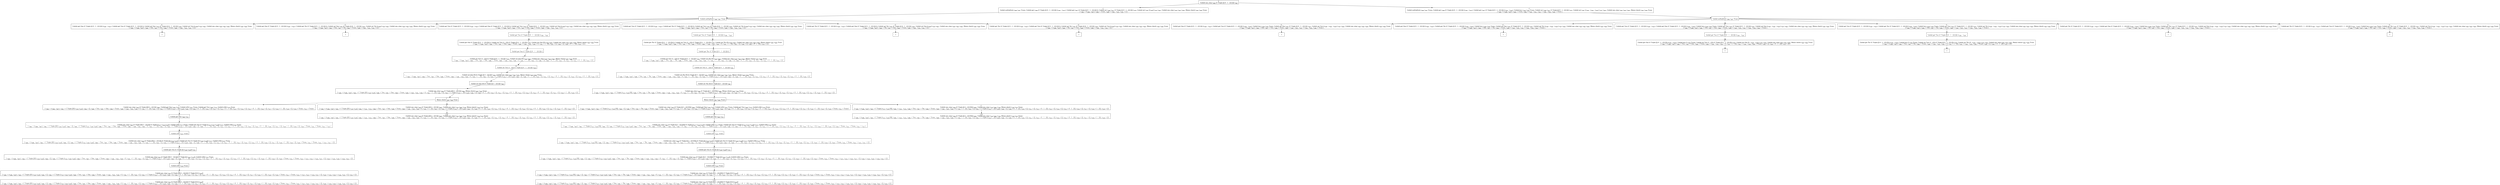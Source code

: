 digraph {
    graph [rankdir=TB
          ,bgcolor=transparent];
    node [shape=box
         ,fillcolor=white
         ,style=filled];
    0 [label=<O <BR/> Unfold one_step v<SUB>460</SUB> (C Triple [[] 0 : 1 : [2] []]) v<SUB>462</SUB>>];
    1 [label=<C <BR/> Unfold notEqStick v<SUB>496</SUB> v<SUB>497</SUB> Trueo, Unfold get v<SUB>496</SUB> (C Triple [[] 0 : 1 : [2] []]) (v<SUB>500</SUB> : v<SUB>501</SUB>), Unfold get v<SUB>497</SUB> (C Triple [[] 0 : 1 : [2] []]) [], Unfold set v<SUB>496</SUB> v<SUB>501</SUB> (C Triple [[] 0 : 1 : [2] []]) v<SUB>503</SUB>, Unfold set v<SUB>497</SUB> [v<SUB>500</SUB>] v<SUB>503</SUB> v<SUB>462</SUB>, Unfold one_step v<SUB>493</SUB> v<SUB>462</SUB> v<SUB>495</SUB>, Memo check v<SUB>495</SUB> v<SUB>494</SUB> Trueo <BR/>  [ v<SUB>460</SUB> &rarr; (v<SUB>496</SUB>, v<SUB>497</SUB>), v<SUB>498</SUB> &rarr; Trueo, v<SUB>499</SUB> &rarr; v<SUB>500</SUB> : v<SUB>501</SUB>, v<SUB>502</SUB> &rarr; [] ] >];
    2 [label=<C <BR/> Unfold notEqStick v<SUB>496</SUB> v<SUB>497</SUB> Trueo, Unfold get v<SUB>496</SUB> (C Triple [[] 0 : 1 : [2] []]) (v<SUB>500</SUB> : v<SUB>501</SUB>), Unfold get v<SUB>497</SUB> (C Triple [[] 0 : 1 : [2] []]) (v<SUB>504</SUB> : v<SUB>505</SUB>), Unfold less v<SUB>500</SUB> v<SUB>504</SUB> Trueo, Unfold set v<SUB>496</SUB> v<SUB>501</SUB> (C Triple [[] 0 : 1 : [2] []]) v<SUB>507</SUB>, Unfold set v<SUB>497</SUB> (v<SUB>500</SUB> : v<SUB>504</SUB> : v<SUB>505</SUB>) v<SUB>507</SUB> v<SUB>462</SUB>, Unfold one_step v<SUB>493</SUB> v<SUB>462</SUB> v<SUB>495</SUB>, Memo check v<SUB>495</SUB> v<SUB>494</SUB> Trueo <BR/>  [ v<SUB>460</SUB> &rarr; (v<SUB>496</SUB>, v<SUB>497</SUB>), v<SUB>498</SUB> &rarr; Trueo, v<SUB>499</SUB> &rarr; v<SUB>500</SUB> : v<SUB>501</SUB>, v<SUB>502</SUB> &rarr; v<SUB>504</SUB> : v<SUB>505</SUB>, v<SUB>506</SUB> &rarr; Trueo ] >];
    3 [label=<O <BR/> Unfold notEqStick v<SUB>496</SUB> v<SUB>497</SUB> Trueo>];
    4 [label=<C <BR/> Unfold get One (C Triple [[] 0 : 1 : [2] []]) (v<SUB>500</SUB> : v<SUB>501</SUB>), Unfold get Two (C Triple [[] 0 : 1 : [2] []]) [], Unfold set One v<SUB>501</SUB> (C Triple [[] 0 : 1 : [2] []]) v<SUB>503</SUB>, Unfold set Two [v<SUB>500</SUB>] v<SUB>503</SUB> v<SUB>462</SUB>, Unfold one_step v<SUB>493</SUB> v<SUB>462</SUB> v<SUB>495</SUB>, Memo check v<SUB>495</SUB> v<SUB>494</SUB> Trueo <BR/>  [ v<SUB>460</SUB> &rarr; (v<SUB>496</SUB>, v<SUB>497</SUB>), v<SUB>496</SUB> &rarr; One, v<SUB>497</SUB> &rarr; Two, v<SUB>498</SUB> &rarr; Trueo, v<SUB>499</SUB> &rarr; v<SUB>500</SUB> : v<SUB>501</SUB>, v<SUB>502</SUB> &rarr; [] ] >];
    5 [label=<C <BR/> Unfold get One (C Triple [[] 0 : 1 : [2] []]) (v<SUB>500</SUB> : v<SUB>501</SUB>), Unfold get Thr (C Triple [[] 0 : 1 : [2] []]) [], Unfold set One v<SUB>501</SUB> (C Triple [[] 0 : 1 : [2] []]) v<SUB>503</SUB>, Unfold set Thr [v<SUB>500</SUB>] v<SUB>503</SUB> v<SUB>462</SUB>, Unfold one_step v<SUB>493</SUB> v<SUB>462</SUB> v<SUB>495</SUB>, Memo check v<SUB>495</SUB> v<SUB>494</SUB> Trueo <BR/>  [ v<SUB>460</SUB> &rarr; (v<SUB>496</SUB>, v<SUB>497</SUB>), v<SUB>496</SUB> &rarr; One, v<SUB>497</SUB> &rarr; Thr, v<SUB>498</SUB> &rarr; Trueo, v<SUB>499</SUB> &rarr; v<SUB>500</SUB> : v<SUB>501</SUB>, v<SUB>502</SUB> &rarr; [] ] >];
    6 [label=<C <BR/> Unfold get Two (C Triple [[] 0 : 1 : [2] []]) (v<SUB>500</SUB> : v<SUB>501</SUB>), Unfold get One (C Triple [[] 0 : 1 : [2] []]) [], Unfold set Two v<SUB>501</SUB> (C Triple [[] 0 : 1 : [2] []]) v<SUB>503</SUB>, Unfold set One [v<SUB>500</SUB>] v<SUB>503</SUB> v<SUB>462</SUB>, Unfold one_step v<SUB>493</SUB> v<SUB>462</SUB> v<SUB>495</SUB>, Memo check v<SUB>495</SUB> v<SUB>494</SUB> Trueo <BR/>  [ v<SUB>460</SUB> &rarr; (v<SUB>496</SUB>, v<SUB>497</SUB>), v<SUB>496</SUB> &rarr; Two, v<SUB>497</SUB> &rarr; One, v<SUB>498</SUB> &rarr; Trueo, v<SUB>499</SUB> &rarr; v<SUB>500</SUB> : v<SUB>501</SUB>, v<SUB>502</SUB> &rarr; [] ] >];
    7 [label=<C <BR/> Unfold get Two (C Triple [[] 0 : 1 : [2] []]) (v<SUB>500</SUB> : v<SUB>501</SUB>), Unfold get Thr (C Triple [[] 0 : 1 : [2] []]) [], Unfold set Two v<SUB>501</SUB> (C Triple [[] 0 : 1 : [2] []]) v<SUB>503</SUB>, Unfold set Thr [v<SUB>500</SUB>] v<SUB>503</SUB> v<SUB>462</SUB>, Unfold one_step v<SUB>493</SUB> v<SUB>462</SUB> v<SUB>495</SUB>, Memo check v<SUB>495</SUB> v<SUB>494</SUB> Trueo <BR/>  [ v<SUB>460</SUB> &rarr; (v<SUB>496</SUB>, v<SUB>497</SUB>), v<SUB>496</SUB> &rarr; Two, v<SUB>497</SUB> &rarr; Thr, v<SUB>498</SUB> &rarr; Trueo, v<SUB>499</SUB> &rarr; v<SUB>500</SUB> : v<SUB>501</SUB>, v<SUB>502</SUB> &rarr; [] ] >];
    8 [label=<C <BR/> Unfold get Thr (C Triple [[] 0 : 1 : [2] []]) (v<SUB>500</SUB> : v<SUB>501</SUB>), Unfold get One (C Triple [[] 0 : 1 : [2] []]) [], Unfold set Thr v<SUB>501</SUB> (C Triple [[] 0 : 1 : [2] []]) v<SUB>503</SUB>, Unfold set One [v<SUB>500</SUB>] v<SUB>503</SUB> v<SUB>462</SUB>, Unfold one_step v<SUB>493</SUB> v<SUB>462</SUB> v<SUB>495</SUB>, Memo check v<SUB>495</SUB> v<SUB>494</SUB> Trueo <BR/>  [ v<SUB>460</SUB> &rarr; (v<SUB>496</SUB>, v<SUB>497</SUB>), v<SUB>496</SUB> &rarr; Thr, v<SUB>497</SUB> &rarr; One, v<SUB>498</SUB> &rarr; Trueo, v<SUB>499</SUB> &rarr; v<SUB>500</SUB> : v<SUB>501</SUB>, v<SUB>502</SUB> &rarr; [] ] >];
    9 [label=<C <BR/> Unfold get Thr (C Triple [[] 0 : 1 : [2] []]) (v<SUB>500</SUB> : v<SUB>501</SUB>), Unfold get Two (C Triple [[] 0 : 1 : [2] []]) [], Unfold set Thr v<SUB>501</SUB> (C Triple [[] 0 : 1 : [2] []]) v<SUB>503</SUB>, Unfold set Two [v<SUB>500</SUB>] v<SUB>503</SUB> v<SUB>462</SUB>, Unfold one_step v<SUB>493</SUB> v<SUB>462</SUB> v<SUB>495</SUB>, Memo check v<SUB>495</SUB> v<SUB>494</SUB> Trueo <BR/>  [ v<SUB>460</SUB> &rarr; (v<SUB>496</SUB>, v<SUB>497</SUB>), v<SUB>496</SUB> &rarr; Thr, v<SUB>497</SUB> &rarr; Two, v<SUB>498</SUB> &rarr; Trueo, v<SUB>499</SUB> &rarr; v<SUB>500</SUB> : v<SUB>501</SUB>, v<SUB>502</SUB> &rarr; [] ] >];
    10 [label=<_|_>];
    11 [label=<_|_>];
    12 [label=<O <BR/> Unfold get Two (C Triple [[] 0 : 1 : [2] []]) (v<SUB>500</SUB> : v<SUB>501</SUB>)>];
    13 [label=<C <BR/> Unfold get One (C Triple [[] 0 : 1 : [2] []]) [], Unfold set Two (1 : [2]) (C Triple [[] 0 : 1 : [2] []]) v<SUB>503</SUB>, Unfold set One [0] v<SUB>503</SUB> v<SUB>462</SUB>, Unfold one_step v<SUB>493</SUB> v<SUB>462</SUB> v<SUB>495</SUB>, Memo check v<SUB>495</SUB> v<SUB>494</SUB> Trueo <BR/>  [ v<SUB>460</SUB> &rarr; (v<SUB>496</SUB>, v<SUB>497</SUB>), v<SUB>496</SUB> &rarr; Two, v<SUB>497</SUB> &rarr; One, v<SUB>498</SUB> &rarr; Trueo, v<SUB>499</SUB> &rarr; v<SUB>500</SUB> : v<SUB>501</SUB>, v<SUB>500</SUB> &rarr; 0, v<SUB>501</SUB> &rarr; 1 : [2], v<SUB>502</SUB> &rarr; [], v<SUB>508</SUB> &rarr; [], v<SUB>509</SUB> &rarr; 0 : 1 : [2], v<SUB>510</SUB> &rarr; [] ] >];
    14 [label=<O <BR/> Unfold get One (C Triple [[] 0 : 1 : [2] []]) []>];
    15 [label=<C <BR/> Unfold set Two (1 : [2]) (C Triple [[] 0 : 1 : [2] []]) v<SUB>503</SUB>, Unfold set One [0] v<SUB>503</SUB> v<SUB>462</SUB>, Unfold one_step v<SUB>493</SUB> v<SUB>462</SUB> v<SUB>495</SUB>, Memo check v<SUB>495</SUB> v<SUB>494</SUB> Trueo <BR/>  [ v<SUB>460</SUB> &rarr; (v<SUB>496</SUB>, v<SUB>497</SUB>), v<SUB>496</SUB> &rarr; Two, v<SUB>497</SUB> &rarr; One, v<SUB>498</SUB> &rarr; Trueo, v<SUB>499</SUB> &rarr; v<SUB>500</SUB> : v<SUB>501</SUB>, v<SUB>500</SUB> &rarr; 0, v<SUB>501</SUB> &rarr; 1 : [2], v<SUB>502</SUB> &rarr; [], v<SUB>508</SUB> &rarr; [], v<SUB>509</SUB> &rarr; 0 : 1 : [2], v<SUB>510</SUB> &rarr; [], v<SUB>511</SUB> &rarr; [], v<SUB>512</SUB> &rarr; 0 : 1 : [2], v<SUB>513</SUB> &rarr; [] ] >];
    16 [label=<O <BR/> Unfold set Two (1 : [2]) (C Triple [[] 0 : 1 : [2] []]) v<SUB>503</SUB>>];
    17 [label=<C <BR/> Unfold set One [0] (C Triple [[] 1 : [2] []]) v<SUB>462</SUB>, Unfold one_step v<SUB>493</SUB> v<SUB>462</SUB> v<SUB>495</SUB>, Memo check v<SUB>495</SUB> v<SUB>494</SUB> Trueo <BR/>  [ v<SUB>460</SUB> &rarr; (v<SUB>496</SUB>, v<SUB>497</SUB>), v<SUB>496</SUB> &rarr; Two, v<SUB>497</SUB> &rarr; One, v<SUB>498</SUB> &rarr; Trueo, v<SUB>499</SUB> &rarr; v<SUB>500</SUB> : v<SUB>501</SUB>, v<SUB>500</SUB> &rarr; 0, v<SUB>501</SUB> &rarr; 1 : [2], v<SUB>502</SUB> &rarr; [], v<SUB>503</SUB> &rarr; C Triple [v<SUB>514</SUB> 1 : [2] v<SUB>516</SUB>], v<SUB>508</SUB> &rarr; [], v<SUB>509</SUB> &rarr; 0 : 1 : [2], v<SUB>510</SUB> &rarr; [], v<SUB>511</SUB> &rarr; [], v<SUB>512</SUB> &rarr; 0 : 1 : [2], v<SUB>513</SUB> &rarr; [], v<SUB>514</SUB> &rarr; [], v<SUB>515</SUB> &rarr; 0 : 1 : [2], v<SUB>516</SUB> &rarr; [] ] >];
    18 [label=<O <BR/> Unfold set One [0] (C Triple [[] 1 : [2] []]) v<SUB>462</SUB>>];
    19 [label=<C <BR/> Unfold one_step v<SUB>493</SUB> (C Triple [[0] 1 : [2] []]) v<SUB>495</SUB>, Memo check v<SUB>495</SUB> v<SUB>494</SUB> Trueo <BR/>  [ v<SUB>460</SUB> &rarr; (v<SUB>496</SUB>, v<SUB>497</SUB>), v<SUB>462</SUB> &rarr; C Triple [[0] v<SUB>518</SUB> v<SUB>519</SUB>], v<SUB>496</SUB> &rarr; Two, v<SUB>497</SUB> &rarr; One, v<SUB>498</SUB> &rarr; Trueo, v<SUB>499</SUB> &rarr; v<SUB>500</SUB> : v<SUB>501</SUB>, v<SUB>500</SUB> &rarr; 0, v<SUB>501</SUB> &rarr; 1 : [2], v<SUB>502</SUB> &rarr; [], v<SUB>503</SUB> &rarr; C Triple [v<SUB>514</SUB> 1 : [2] v<SUB>516</SUB>], v<SUB>508</SUB> &rarr; [], v<SUB>509</SUB> &rarr; 0 : 1 : [2], v<SUB>510</SUB> &rarr; [], v<SUB>511</SUB> &rarr; [], v<SUB>512</SUB> &rarr; 0 : 1 : [2], v<SUB>513</SUB> &rarr; [], v<SUB>514</SUB> &rarr; [], v<SUB>515</SUB> &rarr; 0 : 1 : [2], v<SUB>516</SUB> &rarr; [], v<SUB>517</SUB> &rarr; [], v<SUB>518</SUB> &rarr; 1 : [2], v<SUB>519</SUB> &rarr; [] ] >];
    20 [label=<O <BR/> Memo check v<SUB>495</SUB> v<SUB>494</SUB> Trueo>];
    21 [label=<C <BR/> Unfold one_step v<SUB>493</SUB> (C Triple [[0] 1 : [2] []]) v<SUB>495</SUB>, Unfold get One v<SUB>495</SUB> v<SUB>522</SUB>, Unfold isNil v<SUB>522</SUB> Trueo, Unfold get Two v<SUB>495</SUB> v<SUB>523</SUB>, Unfold isNil v<SUB>523</SUB> Trueo <BR/>  [ v<SUB>460</SUB> &rarr; (v<SUB>496</SUB>, v<SUB>497</SUB>), v<SUB>462</SUB> &rarr; C Triple [[0] v<SUB>518</SUB> v<SUB>519</SUB>], v<SUB>494</SUB> &rarr; [], v<SUB>496</SUB> &rarr; Two, v<SUB>497</SUB> &rarr; One, v<SUB>498</SUB> &rarr; Trueo, v<SUB>499</SUB> &rarr; v<SUB>500</SUB> : v<SUB>501</SUB>, v<SUB>500</SUB> &rarr; 0, v<SUB>501</SUB> &rarr; 1 : [2], v<SUB>502</SUB> &rarr; [], v<SUB>503</SUB> &rarr; C Triple [v<SUB>514</SUB> 1 : [2] v<SUB>516</SUB>], v<SUB>508</SUB> &rarr; [], v<SUB>509</SUB> &rarr; 0 : 1 : [2], v<SUB>510</SUB> &rarr; [], v<SUB>511</SUB> &rarr; [], v<SUB>512</SUB> &rarr; 0 : 1 : [2], v<SUB>513</SUB> &rarr; [], v<SUB>514</SUB> &rarr; [], v<SUB>515</SUB> &rarr; 0 : 1 : [2], v<SUB>516</SUB> &rarr; [], v<SUB>517</SUB> &rarr; [], v<SUB>518</SUB> &rarr; 1 : [2], v<SUB>519</SUB> &rarr; [], v<SUB>520</SUB> &rarr; Trueo, v<SUB>521</SUB> &rarr; Trueo ] >];
    22 [label=<C <BR/> Unfold one_step v<SUB>493</SUB> (C Triple [[0] 1 : [2] []]) v<SUB>495</SUB>, Unfold one_step v<SUB>524</SUB> v<SUB>495</SUB> v<SUB>526</SUB>, Memo check v<SUB>526</SUB> v<SUB>525</SUB> Trueo <BR/>  [ v<SUB>460</SUB> &rarr; (v<SUB>496</SUB>, v<SUB>497</SUB>), v<SUB>462</SUB> &rarr; C Triple [[0] v<SUB>518</SUB> v<SUB>519</SUB>], v<SUB>494</SUB> &rarr; v<SUB>524</SUB> : v<SUB>525</SUB>, v<SUB>496</SUB> &rarr; Two, v<SUB>497</SUB> &rarr; One, v<SUB>498</SUB> &rarr; Trueo, v<SUB>499</SUB> &rarr; v<SUB>500</SUB> : v<SUB>501</SUB>, v<SUB>500</SUB> &rarr; 0, v<SUB>501</SUB> &rarr; 1 : [2], v<SUB>502</SUB> &rarr; [], v<SUB>503</SUB> &rarr; C Triple [v<SUB>514</SUB> 1 : [2] v<SUB>516</SUB>], v<SUB>508</SUB> &rarr; [], v<SUB>509</SUB> &rarr; 0 : 1 : [2], v<SUB>510</SUB> &rarr; [], v<SUB>511</SUB> &rarr; [], v<SUB>512</SUB> &rarr; 0 : 1 : [2], v<SUB>513</SUB> &rarr; [], v<SUB>514</SUB> &rarr; [], v<SUB>515</SUB> &rarr; 0 : 1 : [2], v<SUB>516</SUB> &rarr; [], v<SUB>517</SUB> &rarr; [], v<SUB>518</SUB> &rarr; 1 : [2], v<SUB>519</SUB> &rarr; [] ] >];
    23 [label=<O <BR/> Unfold get One v<SUB>495</SUB> v<SUB>522</SUB>>];
    24 [label=<C <BR/> Unfold one_step v<SUB>493</SUB> (C Triple [[0] 1 : [2] []]) (C Triple [v<SUB>527</SUB> v<SUB>528</SUB> v<SUB>529</SUB>]), Unfold isNil v<SUB>527</SUB> Trueo, Unfold get Two (C Triple [v<SUB>527</SUB> v<SUB>528</SUB> v<SUB>529</SUB>]) v<SUB>523</SUB>, Unfold isNil v<SUB>523</SUB> Trueo <BR/>  [ v<SUB>460</SUB> &rarr; (v<SUB>496</SUB>, v<SUB>497</SUB>), v<SUB>462</SUB> &rarr; C Triple [[0] v<SUB>518</SUB> v<SUB>519</SUB>], v<SUB>494</SUB> &rarr; [], v<SUB>495</SUB> &rarr; C Triple [v<SUB>527</SUB> v<SUB>528</SUB> v<SUB>529</SUB>], v<SUB>496</SUB> &rarr; Two, v<SUB>497</SUB> &rarr; One, v<SUB>498</SUB> &rarr; Trueo, v<SUB>499</SUB> &rarr; v<SUB>500</SUB> : v<SUB>501</SUB>, v<SUB>500</SUB> &rarr; 0, v<SUB>501</SUB> &rarr; 1 : [2], v<SUB>502</SUB> &rarr; [], v<SUB>503</SUB> &rarr; C Triple [v<SUB>514</SUB> 1 : [2] v<SUB>516</SUB>], v<SUB>508</SUB> &rarr; [], v<SUB>509</SUB> &rarr; 0 : 1 : [2], v<SUB>510</SUB> &rarr; [], v<SUB>511</SUB> &rarr; [], v<SUB>512</SUB> &rarr; 0 : 1 : [2], v<SUB>513</SUB> &rarr; [], v<SUB>514</SUB> &rarr; [], v<SUB>515</SUB> &rarr; 0 : 1 : [2], v<SUB>516</SUB> &rarr; [], v<SUB>517</SUB> &rarr; [], v<SUB>518</SUB> &rarr; 1 : [2], v<SUB>519</SUB> &rarr; [], v<SUB>520</SUB> &rarr; Trueo, v<SUB>521</SUB> &rarr; Trueo, v<SUB>522</SUB> &rarr; v<SUB>527</SUB> ] >];
    25 [label=<O <BR/> Unfold isNil v<SUB>527</SUB> Trueo>];
    26 [label=<C <BR/> Unfold one_step v<SUB>493</SUB> (C Triple [[0] 1 : [2] []]) (C Triple [[] v<SUB>528</SUB> v<SUB>529</SUB>]), Unfold get Two (C Triple [[] v<SUB>528</SUB> v<SUB>529</SUB>]) v<SUB>523</SUB>, Unfold isNil v<SUB>523</SUB> Trueo <BR/>  [ v<SUB>460</SUB> &rarr; (v<SUB>496</SUB>, v<SUB>497</SUB>), v<SUB>462</SUB> &rarr; C Triple [[0] v<SUB>518</SUB> v<SUB>519</SUB>], v<SUB>494</SUB> &rarr; [], v<SUB>495</SUB> &rarr; C Triple [v<SUB>527</SUB> v<SUB>528</SUB> v<SUB>529</SUB>], v<SUB>496</SUB> &rarr; Two, v<SUB>497</SUB> &rarr; One, v<SUB>498</SUB> &rarr; Trueo, v<SUB>499</SUB> &rarr; v<SUB>500</SUB> : v<SUB>501</SUB>, v<SUB>500</SUB> &rarr; 0, v<SUB>501</SUB> &rarr; 1 : [2], v<SUB>502</SUB> &rarr; [], v<SUB>503</SUB> &rarr; C Triple [v<SUB>514</SUB> 1 : [2] v<SUB>516</SUB>], v<SUB>508</SUB> &rarr; [], v<SUB>509</SUB> &rarr; 0 : 1 : [2], v<SUB>510</SUB> &rarr; [], v<SUB>511</SUB> &rarr; [], v<SUB>512</SUB> &rarr; 0 : 1 : [2], v<SUB>513</SUB> &rarr; [], v<SUB>514</SUB> &rarr; [], v<SUB>515</SUB> &rarr; 0 : 1 : [2], v<SUB>516</SUB> &rarr; [], v<SUB>517</SUB> &rarr; [], v<SUB>518</SUB> &rarr; 1 : [2], v<SUB>519</SUB> &rarr; [], v<SUB>520</SUB> &rarr; Trueo, v<SUB>521</SUB> &rarr; Trueo, v<SUB>522</SUB> &rarr; v<SUB>527</SUB>, v<SUB>527</SUB> &rarr; [] ] >];
    27 [label=<O <BR/> Unfold get Two (C Triple [[] v<SUB>528</SUB> v<SUB>529</SUB>]) v<SUB>523</SUB>>];
    28 [label=<C <BR/> Unfold one_step v<SUB>493</SUB> (C Triple [[0] 1 : [2] []]) (C Triple [[] v<SUB>533</SUB> v<SUB>534</SUB>]), Unfold isNil v<SUB>533</SUB> Trueo <BR/>  [ v<SUB>460</SUB> &rarr; (v<SUB>496</SUB>, v<SUB>497</SUB>), v<SUB>462</SUB> &rarr; C Triple [[0] v<SUB>518</SUB> v<SUB>519</SUB>], v<SUB>494</SUB> &rarr; [], v<SUB>495</SUB> &rarr; C Triple [v<SUB>527</SUB> v<SUB>528</SUB> v<SUB>529</SUB>], v<SUB>496</SUB> &rarr; Two, v<SUB>497</SUB> &rarr; One, v<SUB>498</SUB> &rarr; Trueo, v<SUB>499</SUB> &rarr; v<SUB>500</SUB> : v<SUB>501</SUB>, v<SUB>500</SUB> &rarr; 0, v<SUB>501</SUB> &rarr; 1 : [2], v<SUB>502</SUB> &rarr; [], v<SUB>503</SUB> &rarr; C Triple [v<SUB>514</SUB> 1 : [2] v<SUB>516</SUB>], v<SUB>508</SUB> &rarr; [], v<SUB>509</SUB> &rarr; 0 : 1 : [2], v<SUB>510</SUB> &rarr; [], v<SUB>511</SUB> &rarr; [], v<SUB>512</SUB> &rarr; 0 : 1 : [2], v<SUB>513</SUB> &rarr; [], v<SUB>514</SUB> &rarr; [], v<SUB>515</SUB> &rarr; 0 : 1 : [2], v<SUB>516</SUB> &rarr; [], v<SUB>517</SUB> &rarr; [], v<SUB>518</SUB> &rarr; 1 : [2], v<SUB>519</SUB> &rarr; [], v<SUB>520</SUB> &rarr; Trueo, v<SUB>521</SUB> &rarr; Trueo, v<SUB>522</SUB> &rarr; v<SUB>527</SUB>, v<SUB>523</SUB> &rarr; v<SUB>533</SUB>, v<SUB>527</SUB> &rarr; [], v<SUB>528</SUB> &rarr; v<SUB>533</SUB>, v<SUB>529</SUB> &rarr; v<SUB>534</SUB>, v<SUB>532</SUB> &rarr; [] ] >];
    29 [label=<O <BR/> Unfold isNil v<SUB>533</SUB> Trueo>];
    30 [label=<C <BR/> Unfold one_step v<SUB>493</SUB> (C Triple [[0] 1 : [2] []]) (C Triple [[] [] v<SUB>534</SUB>]) <BR/>  [ v<SUB>460</SUB> &rarr; (v<SUB>496</SUB>, v<SUB>497</SUB>), v<SUB>462</SUB> &rarr; C Triple [[0] v<SUB>518</SUB> v<SUB>519</SUB>], v<SUB>494</SUB> &rarr; [], v<SUB>495</SUB> &rarr; C Triple [v<SUB>527</SUB> v<SUB>528</SUB> v<SUB>529</SUB>], v<SUB>496</SUB> &rarr; Two, v<SUB>497</SUB> &rarr; One, v<SUB>498</SUB> &rarr; Trueo, v<SUB>499</SUB> &rarr; v<SUB>500</SUB> : v<SUB>501</SUB>, v<SUB>500</SUB> &rarr; 0, v<SUB>501</SUB> &rarr; 1 : [2], v<SUB>502</SUB> &rarr; [], v<SUB>503</SUB> &rarr; C Triple [v<SUB>514</SUB> 1 : [2] v<SUB>516</SUB>], v<SUB>508</SUB> &rarr; [], v<SUB>509</SUB> &rarr; 0 : 1 : [2], v<SUB>510</SUB> &rarr; [], v<SUB>511</SUB> &rarr; [], v<SUB>512</SUB> &rarr; 0 : 1 : [2], v<SUB>513</SUB> &rarr; [], v<SUB>514</SUB> &rarr; [], v<SUB>515</SUB> &rarr; 0 : 1 : [2], v<SUB>516</SUB> &rarr; [], v<SUB>517</SUB> &rarr; [], v<SUB>518</SUB> &rarr; 1 : [2], v<SUB>519</SUB> &rarr; [], v<SUB>520</SUB> &rarr; Trueo, v<SUB>521</SUB> &rarr; Trueo, v<SUB>522</SUB> &rarr; v<SUB>527</SUB>, v<SUB>523</SUB> &rarr; v<SUB>533</SUB>, v<SUB>527</SUB> &rarr; [], v<SUB>528</SUB> &rarr; v<SUB>533</SUB>, v<SUB>529</SUB> &rarr; v<SUB>534</SUB>, v<SUB>532</SUB> &rarr; [], v<SUB>533</SUB> &rarr; [] ] >];
    31 [label=<Leaf <BR/> Unfold one_step v<SUB>493</SUB> (C Triple [[0] 1 : [2] []]) (C Triple [[] [] v<SUB>534</SUB>]) <BR/>  [ v<SUB>460</SUB> &rarr; (v<SUB>496</SUB>, v<SUB>497</SUB>), v<SUB>462</SUB> &rarr; C Triple [[0] v<SUB>518</SUB> v<SUB>519</SUB>], v<SUB>494</SUB> &rarr; [], v<SUB>495</SUB> &rarr; C Triple [v<SUB>527</SUB> v<SUB>528</SUB> v<SUB>529</SUB>], v<SUB>496</SUB> &rarr; Two, v<SUB>497</SUB> &rarr; One, v<SUB>498</SUB> &rarr; Trueo, v<SUB>499</SUB> &rarr; v<SUB>500</SUB> : v<SUB>501</SUB>, v<SUB>500</SUB> &rarr; 0, v<SUB>501</SUB> &rarr; 1 : [2], v<SUB>502</SUB> &rarr; [], v<SUB>503</SUB> &rarr; C Triple [v<SUB>514</SUB> 1 : [2] v<SUB>516</SUB>], v<SUB>508</SUB> &rarr; [], v<SUB>509</SUB> &rarr; 0 : 1 : [2], v<SUB>510</SUB> &rarr; [], v<SUB>511</SUB> &rarr; [], v<SUB>512</SUB> &rarr; 0 : 1 : [2], v<SUB>513</SUB> &rarr; [], v<SUB>514</SUB> &rarr; [], v<SUB>515</SUB> &rarr; 0 : 1 : [2], v<SUB>516</SUB> &rarr; [], v<SUB>517</SUB> &rarr; [], v<SUB>518</SUB> &rarr; 1 : [2], v<SUB>519</SUB> &rarr; [], v<SUB>520</SUB> &rarr; Trueo, v<SUB>521</SUB> &rarr; Trueo, v<SUB>522</SUB> &rarr; v<SUB>527</SUB>, v<SUB>523</SUB> &rarr; v<SUB>533</SUB>, v<SUB>527</SUB> &rarr; [], v<SUB>528</SUB> &rarr; v<SUB>533</SUB>, v<SUB>529</SUB> &rarr; v<SUB>534</SUB>, v<SUB>532</SUB> &rarr; [], v<SUB>533</SUB> &rarr; [] ] >];
    32 [label=<Leaf <BR/> Unfold one_step v<SUB>493</SUB> (C Triple [[0] 1 : [2] []]) v<SUB>495</SUB>, Unfold one_step v<SUB>524</SUB> v<SUB>495</SUB> v<SUB>526</SUB>, Memo check v<SUB>526</SUB> v<SUB>525</SUB> Trueo <BR/>  [ v<SUB>460</SUB> &rarr; (v<SUB>496</SUB>, v<SUB>497</SUB>), v<SUB>462</SUB> &rarr; C Triple [[0] v<SUB>518</SUB> v<SUB>519</SUB>], v<SUB>494</SUB> &rarr; v<SUB>524</SUB> : v<SUB>525</SUB>, v<SUB>496</SUB> &rarr; Two, v<SUB>497</SUB> &rarr; One, v<SUB>498</SUB> &rarr; Trueo, v<SUB>499</SUB> &rarr; v<SUB>500</SUB> : v<SUB>501</SUB>, v<SUB>500</SUB> &rarr; 0, v<SUB>501</SUB> &rarr; 1 : [2], v<SUB>502</SUB> &rarr; [], v<SUB>503</SUB> &rarr; C Triple [v<SUB>514</SUB> 1 : [2] v<SUB>516</SUB>], v<SUB>508</SUB> &rarr; [], v<SUB>509</SUB> &rarr; 0 : 1 : [2], v<SUB>510</SUB> &rarr; [], v<SUB>511</SUB> &rarr; [], v<SUB>512</SUB> &rarr; 0 : 1 : [2], v<SUB>513</SUB> &rarr; [], v<SUB>514</SUB> &rarr; [], v<SUB>515</SUB> &rarr; 0 : 1 : [2], v<SUB>516</SUB> &rarr; [], v<SUB>517</SUB> &rarr; [], v<SUB>518</SUB> &rarr; 1 : [2], v<SUB>519</SUB> &rarr; [] ] >];
    33 [label=<O <BR/> Unfold get Two (C Triple [[] 0 : 1 : [2] []]) (v<SUB>500</SUB> : v<SUB>501</SUB>)>];
    34 [label=<C <BR/> Unfold get Thr (C Triple [[] 0 : 1 : [2] []]) [], Unfold set Two (1 : [2]) (C Triple [[] 0 : 1 : [2] []]) v<SUB>503</SUB>, Unfold set Thr [0] v<SUB>503</SUB> v<SUB>462</SUB>, Unfold one_step v<SUB>493</SUB> v<SUB>462</SUB> v<SUB>495</SUB>, Memo check v<SUB>495</SUB> v<SUB>494</SUB> Trueo <BR/>  [ v<SUB>460</SUB> &rarr; (v<SUB>496</SUB>, v<SUB>497</SUB>), v<SUB>496</SUB> &rarr; Two, v<SUB>497</SUB> &rarr; Thr, v<SUB>498</SUB> &rarr; Trueo, v<SUB>499</SUB> &rarr; v<SUB>500</SUB> : v<SUB>501</SUB>, v<SUB>500</SUB> &rarr; 0, v<SUB>501</SUB> &rarr; 1 : [2], v<SUB>502</SUB> &rarr; [], v<SUB>508</SUB> &rarr; [], v<SUB>509</SUB> &rarr; 0 : 1 : [2], v<SUB>510</SUB> &rarr; [] ] >];
    35 [label=<O <BR/> Unfold get Thr (C Triple [[] 0 : 1 : [2] []]) []>];
    36 [label=<C <BR/> Unfold set Two (1 : [2]) (C Triple [[] 0 : 1 : [2] []]) v<SUB>503</SUB>, Unfold set Thr [0] v<SUB>503</SUB> v<SUB>462</SUB>, Unfold one_step v<SUB>493</SUB> v<SUB>462</SUB> v<SUB>495</SUB>, Memo check v<SUB>495</SUB> v<SUB>494</SUB> Trueo <BR/>  [ v<SUB>460</SUB> &rarr; (v<SUB>496</SUB>, v<SUB>497</SUB>), v<SUB>496</SUB> &rarr; Two, v<SUB>497</SUB> &rarr; Thr, v<SUB>498</SUB> &rarr; Trueo, v<SUB>499</SUB> &rarr; v<SUB>500</SUB> : v<SUB>501</SUB>, v<SUB>500</SUB> &rarr; 0, v<SUB>501</SUB> &rarr; 1 : [2], v<SUB>502</SUB> &rarr; [], v<SUB>508</SUB> &rarr; [], v<SUB>509</SUB> &rarr; 0 : 1 : [2], v<SUB>510</SUB> &rarr; [], v<SUB>511</SUB> &rarr; [], v<SUB>512</SUB> &rarr; 0 : 1 : [2], v<SUB>513</SUB> &rarr; [] ] >];
    37 [label=<O <BR/> Unfold set Two (1 : [2]) (C Triple [[] 0 : 1 : [2] []]) v<SUB>503</SUB>>];
    38 [label=<C <BR/> Unfold set Thr [0] (C Triple [[] 1 : [2] []]) v<SUB>462</SUB>, Unfold one_step v<SUB>493</SUB> v<SUB>462</SUB> v<SUB>495</SUB>, Memo check v<SUB>495</SUB> v<SUB>494</SUB> Trueo <BR/>  [ v<SUB>460</SUB> &rarr; (v<SUB>496</SUB>, v<SUB>497</SUB>), v<SUB>496</SUB> &rarr; Two, v<SUB>497</SUB> &rarr; Thr, v<SUB>498</SUB> &rarr; Trueo, v<SUB>499</SUB> &rarr; v<SUB>500</SUB> : v<SUB>501</SUB>, v<SUB>500</SUB> &rarr; 0, v<SUB>501</SUB> &rarr; 1 : [2], v<SUB>502</SUB> &rarr; [], v<SUB>503</SUB> &rarr; C Triple [v<SUB>514</SUB> 1 : [2] v<SUB>516</SUB>], v<SUB>508</SUB> &rarr; [], v<SUB>509</SUB> &rarr; 0 : 1 : [2], v<SUB>510</SUB> &rarr; [], v<SUB>511</SUB> &rarr; [], v<SUB>512</SUB> &rarr; 0 : 1 : [2], v<SUB>513</SUB> &rarr; [], v<SUB>514</SUB> &rarr; [], v<SUB>515</SUB> &rarr; 0 : 1 : [2], v<SUB>516</SUB> &rarr; [] ] >];
    39 [label=<O <BR/> Unfold set Thr [0] (C Triple [[] 1 : [2] []]) v<SUB>462</SUB>>];
    40 [label=<C <BR/> Unfold one_step v<SUB>493</SUB> (C Triple [[] 1 : [2] [0]]) v<SUB>495</SUB>, Memo check v<SUB>495</SUB> v<SUB>494</SUB> Trueo <BR/>  [ v<SUB>460</SUB> &rarr; (v<SUB>496</SUB>, v<SUB>497</SUB>), v<SUB>462</SUB> &rarr; C Triple [v<SUB>517</SUB> v<SUB>518</SUB> [0]], v<SUB>496</SUB> &rarr; Two, v<SUB>497</SUB> &rarr; Thr, v<SUB>498</SUB> &rarr; Trueo, v<SUB>499</SUB> &rarr; v<SUB>500</SUB> : v<SUB>501</SUB>, v<SUB>500</SUB> &rarr; 0, v<SUB>501</SUB> &rarr; 1 : [2], v<SUB>502</SUB> &rarr; [], v<SUB>503</SUB> &rarr; C Triple [v<SUB>514</SUB> 1 : [2] v<SUB>516</SUB>], v<SUB>508</SUB> &rarr; [], v<SUB>509</SUB> &rarr; 0 : 1 : [2], v<SUB>510</SUB> &rarr; [], v<SUB>511</SUB> &rarr; [], v<SUB>512</SUB> &rarr; 0 : 1 : [2], v<SUB>513</SUB> &rarr; [], v<SUB>514</SUB> &rarr; [], v<SUB>515</SUB> &rarr; 0 : 1 : [2], v<SUB>516</SUB> &rarr; [], v<SUB>517</SUB> &rarr; [], v<SUB>518</SUB> &rarr; 1 : [2], v<SUB>519</SUB> &rarr; [] ] >];
    41 [label=<O <BR/> Memo check v<SUB>495</SUB> v<SUB>494</SUB> Trueo>];
    42 [label=<C <BR/> Unfold one_step v<SUB>493</SUB> (C Triple [[] 1 : [2] [0]]) v<SUB>495</SUB>, Unfold get One v<SUB>495</SUB> v<SUB>522</SUB>, Unfold isNil v<SUB>522</SUB> Trueo, Unfold get Two v<SUB>495</SUB> v<SUB>523</SUB>, Unfold isNil v<SUB>523</SUB> Trueo <BR/>  [ v<SUB>460</SUB> &rarr; (v<SUB>496</SUB>, v<SUB>497</SUB>), v<SUB>462</SUB> &rarr; C Triple [v<SUB>517</SUB> v<SUB>518</SUB> [0]], v<SUB>494</SUB> &rarr; [], v<SUB>496</SUB> &rarr; Two, v<SUB>497</SUB> &rarr; Thr, v<SUB>498</SUB> &rarr; Trueo, v<SUB>499</SUB> &rarr; v<SUB>500</SUB> : v<SUB>501</SUB>, v<SUB>500</SUB> &rarr; 0, v<SUB>501</SUB> &rarr; 1 : [2], v<SUB>502</SUB> &rarr; [], v<SUB>503</SUB> &rarr; C Triple [v<SUB>514</SUB> 1 : [2] v<SUB>516</SUB>], v<SUB>508</SUB> &rarr; [], v<SUB>509</SUB> &rarr; 0 : 1 : [2], v<SUB>510</SUB> &rarr; [], v<SUB>511</SUB> &rarr; [], v<SUB>512</SUB> &rarr; 0 : 1 : [2], v<SUB>513</SUB> &rarr; [], v<SUB>514</SUB> &rarr; [], v<SUB>515</SUB> &rarr; 0 : 1 : [2], v<SUB>516</SUB> &rarr; [], v<SUB>517</SUB> &rarr; [], v<SUB>518</SUB> &rarr; 1 : [2], v<SUB>519</SUB> &rarr; [], v<SUB>520</SUB> &rarr; Trueo, v<SUB>521</SUB> &rarr; Trueo ] >];
    43 [label=<C <BR/> Unfold one_step v<SUB>493</SUB> (C Triple [[] 1 : [2] [0]]) v<SUB>495</SUB>, Unfold one_step v<SUB>524</SUB> v<SUB>495</SUB> v<SUB>526</SUB>, Memo check v<SUB>526</SUB> v<SUB>525</SUB> Trueo <BR/>  [ v<SUB>460</SUB> &rarr; (v<SUB>496</SUB>, v<SUB>497</SUB>), v<SUB>462</SUB> &rarr; C Triple [v<SUB>517</SUB> v<SUB>518</SUB> [0]], v<SUB>494</SUB> &rarr; v<SUB>524</SUB> : v<SUB>525</SUB>, v<SUB>496</SUB> &rarr; Two, v<SUB>497</SUB> &rarr; Thr, v<SUB>498</SUB> &rarr; Trueo, v<SUB>499</SUB> &rarr; v<SUB>500</SUB> : v<SUB>501</SUB>, v<SUB>500</SUB> &rarr; 0, v<SUB>501</SUB> &rarr; 1 : [2], v<SUB>502</SUB> &rarr; [], v<SUB>503</SUB> &rarr; C Triple [v<SUB>514</SUB> 1 : [2] v<SUB>516</SUB>], v<SUB>508</SUB> &rarr; [], v<SUB>509</SUB> &rarr; 0 : 1 : [2], v<SUB>510</SUB> &rarr; [], v<SUB>511</SUB> &rarr; [], v<SUB>512</SUB> &rarr; 0 : 1 : [2], v<SUB>513</SUB> &rarr; [], v<SUB>514</SUB> &rarr; [], v<SUB>515</SUB> &rarr; 0 : 1 : [2], v<SUB>516</SUB> &rarr; [], v<SUB>517</SUB> &rarr; [], v<SUB>518</SUB> &rarr; 1 : [2], v<SUB>519</SUB> &rarr; [] ] >];
    44 [label=<O <BR/> Unfold get One v<SUB>495</SUB> v<SUB>522</SUB>>];
    45 [label=<C <BR/> Unfold one_step v<SUB>493</SUB> (C Triple [[] 1 : [2] [0]]) (C Triple [v<SUB>527</SUB> v<SUB>528</SUB> v<SUB>529</SUB>]), Unfold isNil v<SUB>527</SUB> Trueo, Unfold get Two (C Triple [v<SUB>527</SUB> v<SUB>528</SUB> v<SUB>529</SUB>]) v<SUB>523</SUB>, Unfold isNil v<SUB>523</SUB> Trueo <BR/>  [ v<SUB>460</SUB> &rarr; (v<SUB>496</SUB>, v<SUB>497</SUB>), v<SUB>462</SUB> &rarr; C Triple [v<SUB>517</SUB> v<SUB>518</SUB> [0]], v<SUB>494</SUB> &rarr; [], v<SUB>495</SUB> &rarr; C Triple [v<SUB>527</SUB> v<SUB>528</SUB> v<SUB>529</SUB>], v<SUB>496</SUB> &rarr; Two, v<SUB>497</SUB> &rarr; Thr, v<SUB>498</SUB> &rarr; Trueo, v<SUB>499</SUB> &rarr; v<SUB>500</SUB> : v<SUB>501</SUB>, v<SUB>500</SUB> &rarr; 0, v<SUB>501</SUB> &rarr; 1 : [2], v<SUB>502</SUB> &rarr; [], v<SUB>503</SUB> &rarr; C Triple [v<SUB>514</SUB> 1 : [2] v<SUB>516</SUB>], v<SUB>508</SUB> &rarr; [], v<SUB>509</SUB> &rarr; 0 : 1 : [2], v<SUB>510</SUB> &rarr; [], v<SUB>511</SUB> &rarr; [], v<SUB>512</SUB> &rarr; 0 : 1 : [2], v<SUB>513</SUB> &rarr; [], v<SUB>514</SUB> &rarr; [], v<SUB>515</SUB> &rarr; 0 : 1 : [2], v<SUB>516</SUB> &rarr; [], v<SUB>517</SUB> &rarr; [], v<SUB>518</SUB> &rarr; 1 : [2], v<SUB>519</SUB> &rarr; [], v<SUB>520</SUB> &rarr; Trueo, v<SUB>521</SUB> &rarr; Trueo, v<SUB>522</SUB> &rarr; v<SUB>527</SUB> ] >];
    46 [label=<O <BR/> Unfold isNil v<SUB>527</SUB> Trueo>];
    47 [label=<C <BR/> Unfold one_step v<SUB>493</SUB> (C Triple [[] 1 : [2] [0]]) (C Triple [[] v<SUB>528</SUB> v<SUB>529</SUB>]), Unfold get Two (C Triple [[] v<SUB>528</SUB> v<SUB>529</SUB>]) v<SUB>523</SUB>, Unfold isNil v<SUB>523</SUB> Trueo <BR/>  [ v<SUB>460</SUB> &rarr; (v<SUB>496</SUB>, v<SUB>497</SUB>), v<SUB>462</SUB> &rarr; C Triple [v<SUB>517</SUB> v<SUB>518</SUB> [0]], v<SUB>494</SUB> &rarr; [], v<SUB>495</SUB> &rarr; C Triple [v<SUB>527</SUB> v<SUB>528</SUB> v<SUB>529</SUB>], v<SUB>496</SUB> &rarr; Two, v<SUB>497</SUB> &rarr; Thr, v<SUB>498</SUB> &rarr; Trueo, v<SUB>499</SUB> &rarr; v<SUB>500</SUB> : v<SUB>501</SUB>, v<SUB>500</SUB> &rarr; 0, v<SUB>501</SUB> &rarr; 1 : [2], v<SUB>502</SUB> &rarr; [], v<SUB>503</SUB> &rarr; C Triple [v<SUB>514</SUB> 1 : [2] v<SUB>516</SUB>], v<SUB>508</SUB> &rarr; [], v<SUB>509</SUB> &rarr; 0 : 1 : [2], v<SUB>510</SUB> &rarr; [], v<SUB>511</SUB> &rarr; [], v<SUB>512</SUB> &rarr; 0 : 1 : [2], v<SUB>513</SUB> &rarr; [], v<SUB>514</SUB> &rarr; [], v<SUB>515</SUB> &rarr; 0 : 1 : [2], v<SUB>516</SUB> &rarr; [], v<SUB>517</SUB> &rarr; [], v<SUB>518</SUB> &rarr; 1 : [2], v<SUB>519</SUB> &rarr; [], v<SUB>520</SUB> &rarr; Trueo, v<SUB>521</SUB> &rarr; Trueo, v<SUB>522</SUB> &rarr; v<SUB>527</SUB>, v<SUB>527</SUB> &rarr; [] ] >];
    48 [label=<O <BR/> Unfold get Two (C Triple [[] v<SUB>528</SUB> v<SUB>529</SUB>]) v<SUB>523</SUB>>];
    49 [label=<C <BR/> Unfold one_step v<SUB>493</SUB> (C Triple [[] 1 : [2] [0]]) (C Triple [[] v<SUB>533</SUB> v<SUB>534</SUB>]), Unfold isNil v<SUB>533</SUB> Trueo <BR/>  [ v<SUB>460</SUB> &rarr; (v<SUB>496</SUB>, v<SUB>497</SUB>), v<SUB>462</SUB> &rarr; C Triple [v<SUB>517</SUB> v<SUB>518</SUB> [0]], v<SUB>494</SUB> &rarr; [], v<SUB>495</SUB> &rarr; C Triple [v<SUB>527</SUB> v<SUB>528</SUB> v<SUB>529</SUB>], v<SUB>496</SUB> &rarr; Two, v<SUB>497</SUB> &rarr; Thr, v<SUB>498</SUB> &rarr; Trueo, v<SUB>499</SUB> &rarr; v<SUB>500</SUB> : v<SUB>501</SUB>, v<SUB>500</SUB> &rarr; 0, v<SUB>501</SUB> &rarr; 1 : [2], v<SUB>502</SUB> &rarr; [], v<SUB>503</SUB> &rarr; C Triple [v<SUB>514</SUB> 1 : [2] v<SUB>516</SUB>], v<SUB>508</SUB> &rarr; [], v<SUB>509</SUB> &rarr; 0 : 1 : [2], v<SUB>510</SUB> &rarr; [], v<SUB>511</SUB> &rarr; [], v<SUB>512</SUB> &rarr; 0 : 1 : [2], v<SUB>513</SUB> &rarr; [], v<SUB>514</SUB> &rarr; [], v<SUB>515</SUB> &rarr; 0 : 1 : [2], v<SUB>516</SUB> &rarr; [], v<SUB>517</SUB> &rarr; [], v<SUB>518</SUB> &rarr; 1 : [2], v<SUB>519</SUB> &rarr; [], v<SUB>520</SUB> &rarr; Trueo, v<SUB>521</SUB> &rarr; Trueo, v<SUB>522</SUB> &rarr; v<SUB>527</SUB>, v<SUB>523</SUB> &rarr; v<SUB>533</SUB>, v<SUB>527</SUB> &rarr; [], v<SUB>528</SUB> &rarr; v<SUB>533</SUB>, v<SUB>529</SUB> &rarr; v<SUB>534</SUB>, v<SUB>532</SUB> &rarr; [] ] >];
    50 [label=<O <BR/> Unfold isNil v<SUB>533</SUB> Trueo>];
    51 [label=<C <BR/> Unfold one_step v<SUB>493</SUB> (C Triple [[] 1 : [2] [0]]) (C Triple [[] [] v<SUB>534</SUB>]) <BR/>  [ v<SUB>460</SUB> &rarr; (v<SUB>496</SUB>, v<SUB>497</SUB>), v<SUB>462</SUB> &rarr; C Triple [v<SUB>517</SUB> v<SUB>518</SUB> [0]], v<SUB>494</SUB> &rarr; [], v<SUB>495</SUB> &rarr; C Triple [v<SUB>527</SUB> v<SUB>528</SUB> v<SUB>529</SUB>], v<SUB>496</SUB> &rarr; Two, v<SUB>497</SUB> &rarr; Thr, v<SUB>498</SUB> &rarr; Trueo, v<SUB>499</SUB> &rarr; v<SUB>500</SUB> : v<SUB>501</SUB>, v<SUB>500</SUB> &rarr; 0, v<SUB>501</SUB> &rarr; 1 : [2], v<SUB>502</SUB> &rarr; [], v<SUB>503</SUB> &rarr; C Triple [v<SUB>514</SUB> 1 : [2] v<SUB>516</SUB>], v<SUB>508</SUB> &rarr; [], v<SUB>509</SUB> &rarr; 0 : 1 : [2], v<SUB>510</SUB> &rarr; [], v<SUB>511</SUB> &rarr; [], v<SUB>512</SUB> &rarr; 0 : 1 : [2], v<SUB>513</SUB> &rarr; [], v<SUB>514</SUB> &rarr; [], v<SUB>515</SUB> &rarr; 0 : 1 : [2], v<SUB>516</SUB> &rarr; [], v<SUB>517</SUB> &rarr; [], v<SUB>518</SUB> &rarr; 1 : [2], v<SUB>519</SUB> &rarr; [], v<SUB>520</SUB> &rarr; Trueo, v<SUB>521</SUB> &rarr; Trueo, v<SUB>522</SUB> &rarr; v<SUB>527</SUB>, v<SUB>523</SUB> &rarr; v<SUB>533</SUB>, v<SUB>527</SUB> &rarr; [], v<SUB>528</SUB> &rarr; v<SUB>533</SUB>, v<SUB>529</SUB> &rarr; v<SUB>534</SUB>, v<SUB>532</SUB> &rarr; [], v<SUB>533</SUB> &rarr; [] ] >];
    52 [label=<Leaf <BR/> Unfold one_step v<SUB>493</SUB> (C Triple [[] 1 : [2] [0]]) (C Triple [[] [] v<SUB>534</SUB>]) <BR/>  [ v<SUB>460</SUB> &rarr; (v<SUB>496</SUB>, v<SUB>497</SUB>), v<SUB>462</SUB> &rarr; C Triple [v<SUB>517</SUB> v<SUB>518</SUB> [0]], v<SUB>494</SUB> &rarr; [], v<SUB>495</SUB> &rarr; C Triple [v<SUB>527</SUB> v<SUB>528</SUB> v<SUB>529</SUB>], v<SUB>496</SUB> &rarr; Two, v<SUB>497</SUB> &rarr; Thr, v<SUB>498</SUB> &rarr; Trueo, v<SUB>499</SUB> &rarr; v<SUB>500</SUB> : v<SUB>501</SUB>, v<SUB>500</SUB> &rarr; 0, v<SUB>501</SUB> &rarr; 1 : [2], v<SUB>502</SUB> &rarr; [], v<SUB>503</SUB> &rarr; C Triple [v<SUB>514</SUB> 1 : [2] v<SUB>516</SUB>], v<SUB>508</SUB> &rarr; [], v<SUB>509</SUB> &rarr; 0 : 1 : [2], v<SUB>510</SUB> &rarr; [], v<SUB>511</SUB> &rarr; [], v<SUB>512</SUB> &rarr; 0 : 1 : [2], v<SUB>513</SUB> &rarr; [], v<SUB>514</SUB> &rarr; [], v<SUB>515</SUB> &rarr; 0 : 1 : [2], v<SUB>516</SUB> &rarr; [], v<SUB>517</SUB> &rarr; [], v<SUB>518</SUB> &rarr; 1 : [2], v<SUB>519</SUB> &rarr; [], v<SUB>520</SUB> &rarr; Trueo, v<SUB>521</SUB> &rarr; Trueo, v<SUB>522</SUB> &rarr; v<SUB>527</SUB>, v<SUB>523</SUB> &rarr; v<SUB>533</SUB>, v<SUB>527</SUB> &rarr; [], v<SUB>528</SUB> &rarr; v<SUB>533</SUB>, v<SUB>529</SUB> &rarr; v<SUB>534</SUB>, v<SUB>532</SUB> &rarr; [], v<SUB>533</SUB> &rarr; [] ] >];
    53 [label=<Leaf <BR/> Unfold one_step v<SUB>493</SUB> (C Triple [[] 1 : [2] [0]]) v<SUB>495</SUB>, Unfold one_step v<SUB>524</SUB> v<SUB>495</SUB> v<SUB>526</SUB>, Memo check v<SUB>526</SUB> v<SUB>525</SUB> Trueo <BR/>  [ v<SUB>460</SUB> &rarr; (v<SUB>496</SUB>, v<SUB>497</SUB>), v<SUB>462</SUB> &rarr; C Triple [v<SUB>517</SUB> v<SUB>518</SUB> [0]], v<SUB>494</SUB> &rarr; v<SUB>524</SUB> : v<SUB>525</SUB>, v<SUB>496</SUB> &rarr; Two, v<SUB>497</SUB> &rarr; Thr, v<SUB>498</SUB> &rarr; Trueo, v<SUB>499</SUB> &rarr; v<SUB>500</SUB> : v<SUB>501</SUB>, v<SUB>500</SUB> &rarr; 0, v<SUB>501</SUB> &rarr; 1 : [2], v<SUB>502</SUB> &rarr; [], v<SUB>503</SUB> &rarr; C Triple [v<SUB>514</SUB> 1 : [2] v<SUB>516</SUB>], v<SUB>508</SUB> &rarr; [], v<SUB>509</SUB> &rarr; 0 : 1 : [2], v<SUB>510</SUB> &rarr; [], v<SUB>511</SUB> &rarr; [], v<SUB>512</SUB> &rarr; 0 : 1 : [2], v<SUB>513</SUB> &rarr; [], v<SUB>514</SUB> &rarr; [], v<SUB>515</SUB> &rarr; 0 : 1 : [2], v<SUB>516</SUB> &rarr; [], v<SUB>517</SUB> &rarr; [], v<SUB>518</SUB> &rarr; 1 : [2], v<SUB>519</SUB> &rarr; [] ] >];
    54 [label=<_|_>];
    55 [label=<_|_>];
    56 [label=<O <BR/> Unfold notEqStick v<SUB>496</SUB> v<SUB>497</SUB> Trueo>];
    57 [label=<C <BR/> Unfold get One (C Triple [[] 0 : 1 : [2] []]) (v<SUB>500</SUB> : v<SUB>501</SUB>), Unfold get Two (C Triple [[] 0 : 1 : [2] []]) (v<SUB>504</SUB> : v<SUB>505</SUB>), Unfold less v<SUB>500</SUB> v<SUB>504</SUB> Trueo, Unfold set One v<SUB>501</SUB> (C Triple [[] 0 : 1 : [2] []]) v<SUB>507</SUB>, Unfold set Two (v<SUB>500</SUB> : v<SUB>504</SUB> : v<SUB>505</SUB>) v<SUB>507</SUB> v<SUB>462</SUB>, Unfold one_step v<SUB>493</SUB> v<SUB>462</SUB> v<SUB>495</SUB>, Memo check v<SUB>495</SUB> v<SUB>494</SUB> Trueo <BR/>  [ v<SUB>460</SUB> &rarr; (v<SUB>496</SUB>, v<SUB>497</SUB>), v<SUB>496</SUB> &rarr; One, v<SUB>497</SUB> &rarr; Two, v<SUB>498</SUB> &rarr; Trueo, v<SUB>499</SUB> &rarr; v<SUB>500</SUB> : v<SUB>501</SUB>, v<SUB>502</SUB> &rarr; v<SUB>504</SUB> : v<SUB>505</SUB>, v<SUB>506</SUB> &rarr; Trueo ] >];
    58 [label=<C <BR/> Unfold get One (C Triple [[] 0 : 1 : [2] []]) (v<SUB>500</SUB> : v<SUB>501</SUB>), Unfold get Thr (C Triple [[] 0 : 1 : [2] []]) (v<SUB>504</SUB> : v<SUB>505</SUB>), Unfold less v<SUB>500</SUB> v<SUB>504</SUB> Trueo, Unfold set One v<SUB>501</SUB> (C Triple [[] 0 : 1 : [2] []]) v<SUB>507</SUB>, Unfold set Thr (v<SUB>500</SUB> : v<SUB>504</SUB> : v<SUB>505</SUB>) v<SUB>507</SUB> v<SUB>462</SUB>, Unfold one_step v<SUB>493</SUB> v<SUB>462</SUB> v<SUB>495</SUB>, Memo check v<SUB>495</SUB> v<SUB>494</SUB> Trueo <BR/>  [ v<SUB>460</SUB> &rarr; (v<SUB>496</SUB>, v<SUB>497</SUB>), v<SUB>496</SUB> &rarr; One, v<SUB>497</SUB> &rarr; Thr, v<SUB>498</SUB> &rarr; Trueo, v<SUB>499</SUB> &rarr; v<SUB>500</SUB> : v<SUB>501</SUB>, v<SUB>502</SUB> &rarr; v<SUB>504</SUB> : v<SUB>505</SUB>, v<SUB>506</SUB> &rarr; Trueo ] >];
    59 [label=<C <BR/> Unfold get Two (C Triple [[] 0 : 1 : [2] []]) (v<SUB>500</SUB> : v<SUB>501</SUB>), Unfold get One (C Triple [[] 0 : 1 : [2] []]) (v<SUB>504</SUB> : v<SUB>505</SUB>), Unfold less v<SUB>500</SUB> v<SUB>504</SUB> Trueo, Unfold set Two v<SUB>501</SUB> (C Triple [[] 0 : 1 : [2] []]) v<SUB>507</SUB>, Unfold set One (v<SUB>500</SUB> : v<SUB>504</SUB> : v<SUB>505</SUB>) v<SUB>507</SUB> v<SUB>462</SUB>, Unfold one_step v<SUB>493</SUB> v<SUB>462</SUB> v<SUB>495</SUB>, Memo check v<SUB>495</SUB> v<SUB>494</SUB> Trueo <BR/>  [ v<SUB>460</SUB> &rarr; (v<SUB>496</SUB>, v<SUB>497</SUB>), v<SUB>496</SUB> &rarr; Two, v<SUB>497</SUB> &rarr; One, v<SUB>498</SUB> &rarr; Trueo, v<SUB>499</SUB> &rarr; v<SUB>500</SUB> : v<SUB>501</SUB>, v<SUB>502</SUB> &rarr; v<SUB>504</SUB> : v<SUB>505</SUB>, v<SUB>506</SUB> &rarr; Trueo ] >];
    60 [label=<C <BR/> Unfold get Two (C Triple [[] 0 : 1 : [2] []]) (v<SUB>500</SUB> : v<SUB>501</SUB>), Unfold get Thr (C Triple [[] 0 : 1 : [2] []]) (v<SUB>504</SUB> : v<SUB>505</SUB>), Unfold less v<SUB>500</SUB> v<SUB>504</SUB> Trueo, Unfold set Two v<SUB>501</SUB> (C Triple [[] 0 : 1 : [2] []]) v<SUB>507</SUB>, Unfold set Thr (v<SUB>500</SUB> : v<SUB>504</SUB> : v<SUB>505</SUB>) v<SUB>507</SUB> v<SUB>462</SUB>, Unfold one_step v<SUB>493</SUB> v<SUB>462</SUB> v<SUB>495</SUB>, Memo check v<SUB>495</SUB> v<SUB>494</SUB> Trueo <BR/>  [ v<SUB>460</SUB> &rarr; (v<SUB>496</SUB>, v<SUB>497</SUB>), v<SUB>496</SUB> &rarr; Two, v<SUB>497</SUB> &rarr; Thr, v<SUB>498</SUB> &rarr; Trueo, v<SUB>499</SUB> &rarr; v<SUB>500</SUB> : v<SUB>501</SUB>, v<SUB>502</SUB> &rarr; v<SUB>504</SUB> : v<SUB>505</SUB>, v<SUB>506</SUB> &rarr; Trueo ] >];
    61 [label=<C <BR/> Unfold get Thr (C Triple [[] 0 : 1 : [2] []]) (v<SUB>500</SUB> : v<SUB>501</SUB>), Unfold get One (C Triple [[] 0 : 1 : [2] []]) (v<SUB>504</SUB> : v<SUB>505</SUB>), Unfold less v<SUB>500</SUB> v<SUB>504</SUB> Trueo, Unfold set Thr v<SUB>501</SUB> (C Triple [[] 0 : 1 : [2] []]) v<SUB>507</SUB>, Unfold set One (v<SUB>500</SUB> : v<SUB>504</SUB> : v<SUB>505</SUB>) v<SUB>507</SUB> v<SUB>462</SUB>, Unfold one_step v<SUB>493</SUB> v<SUB>462</SUB> v<SUB>495</SUB>, Memo check v<SUB>495</SUB> v<SUB>494</SUB> Trueo <BR/>  [ v<SUB>460</SUB> &rarr; (v<SUB>496</SUB>, v<SUB>497</SUB>), v<SUB>496</SUB> &rarr; Thr, v<SUB>497</SUB> &rarr; One, v<SUB>498</SUB> &rarr; Trueo, v<SUB>499</SUB> &rarr; v<SUB>500</SUB> : v<SUB>501</SUB>, v<SUB>502</SUB> &rarr; v<SUB>504</SUB> : v<SUB>505</SUB>, v<SUB>506</SUB> &rarr; Trueo ] >];
    62 [label=<C <BR/> Unfold get Thr (C Triple [[] 0 : 1 : [2] []]) (v<SUB>500</SUB> : v<SUB>501</SUB>), Unfold get Two (C Triple [[] 0 : 1 : [2] []]) (v<SUB>504</SUB> : v<SUB>505</SUB>), Unfold less v<SUB>500</SUB> v<SUB>504</SUB> Trueo, Unfold set Thr v<SUB>501</SUB> (C Triple [[] 0 : 1 : [2] []]) v<SUB>507</SUB>, Unfold set Two (v<SUB>500</SUB> : v<SUB>504</SUB> : v<SUB>505</SUB>) v<SUB>507</SUB> v<SUB>462</SUB>, Unfold one_step v<SUB>493</SUB> v<SUB>462</SUB> v<SUB>495</SUB>, Memo check v<SUB>495</SUB> v<SUB>494</SUB> Trueo <BR/>  [ v<SUB>460</SUB> &rarr; (v<SUB>496</SUB>, v<SUB>497</SUB>), v<SUB>496</SUB> &rarr; Thr, v<SUB>497</SUB> &rarr; Two, v<SUB>498</SUB> &rarr; Trueo, v<SUB>499</SUB> &rarr; v<SUB>500</SUB> : v<SUB>501</SUB>, v<SUB>502</SUB> &rarr; v<SUB>504</SUB> : v<SUB>505</SUB>, v<SUB>506</SUB> &rarr; Trueo ] >];
    63 [label=<_|_>];
    64 [label=<_|_>];
    65 [label=<O <BR/> Unfold get Two (C Triple [[] 0 : 1 : [2] []]) (v<SUB>500</SUB> : v<SUB>501</SUB>)>];
    66 [label=<C <BR/> Unfold get One (C Triple [[] 0 : 1 : [2] []]) (v<SUB>504</SUB> : v<SUB>505</SUB>), Unfold less 0 v<SUB>504</SUB> Trueo, Unfold set Two (1 : [2]) (C Triple [[] 0 : 1 : [2] []]) v<SUB>507</SUB>, Unfold set One (0 : v<SUB>504</SUB> : v<SUB>505</SUB>) v<SUB>507</SUB> v<SUB>462</SUB>, Unfold one_step v<SUB>493</SUB> v<SUB>462</SUB> v<SUB>495</SUB>, Memo check v<SUB>495</SUB> v<SUB>494</SUB> Trueo <BR/>  [ v<SUB>460</SUB> &rarr; (v<SUB>496</SUB>, v<SUB>497</SUB>), v<SUB>496</SUB> &rarr; Two, v<SUB>497</SUB> &rarr; One, v<SUB>498</SUB> &rarr; Trueo, v<SUB>499</SUB> &rarr; v<SUB>500</SUB> : v<SUB>501</SUB>, v<SUB>500</SUB> &rarr; 0, v<SUB>501</SUB> &rarr; 1 : [2], v<SUB>502</SUB> &rarr; v<SUB>504</SUB> : v<SUB>505</SUB>, v<SUB>506</SUB> &rarr; Trueo, v<SUB>508</SUB> &rarr; [], v<SUB>509</SUB> &rarr; 0 : 1 : [2], v<SUB>510</SUB> &rarr; [] ] >];
    67 [label=<_|_>];
    68 [label=<O <BR/> Unfold get Two (C Triple [[] 0 : 1 : [2] []]) (v<SUB>500</SUB> : v<SUB>501</SUB>)>];
    69 [label=<C <BR/> Unfold get Thr (C Triple [[] 0 : 1 : [2] []]) (v<SUB>504</SUB> : v<SUB>505</SUB>), Unfold less 0 v<SUB>504</SUB> Trueo, Unfold set Two (1 : [2]) (C Triple [[] 0 : 1 : [2] []]) v<SUB>507</SUB>, Unfold set Thr (0 : v<SUB>504</SUB> : v<SUB>505</SUB>) v<SUB>507</SUB> v<SUB>462</SUB>, Unfold one_step v<SUB>493</SUB> v<SUB>462</SUB> v<SUB>495</SUB>, Memo check v<SUB>495</SUB> v<SUB>494</SUB> Trueo <BR/>  [ v<SUB>460</SUB> &rarr; (v<SUB>496</SUB>, v<SUB>497</SUB>), v<SUB>496</SUB> &rarr; Two, v<SUB>497</SUB> &rarr; Thr, v<SUB>498</SUB> &rarr; Trueo, v<SUB>499</SUB> &rarr; v<SUB>500</SUB> : v<SUB>501</SUB>, v<SUB>500</SUB> &rarr; 0, v<SUB>501</SUB> &rarr; 1 : [2], v<SUB>502</SUB> &rarr; v<SUB>504</SUB> : v<SUB>505</SUB>, v<SUB>506</SUB> &rarr; Trueo, v<SUB>508</SUB> &rarr; [], v<SUB>509</SUB> &rarr; 0 : 1 : [2], v<SUB>510</SUB> &rarr; [] ] >];
    70 [label=<_|_>];
    71 [label=<_|_>];
    72 [label=<_|_>];
    0 -> 1 [label=""];
    0 -> 2 [label=""];
    1 -> 3 [label=""];
    2 -> 56 [label=""];
    3 -> 4 [label=""];
    3 -> 5 [label=""];
    3 -> 6 [label=""];
    3 -> 7 [label=""];
    3 -> 8 [label=""];
    3 -> 9 [label=""];
    4 -> 10 [label=""];
    5 -> 11 [label=""];
    6 -> 12 [label=""];
    7 -> 33 [label=""];
    8 -> 54 [label=""];
    9 -> 55 [label=""];
    12 -> 13 [label=""];
    13 -> 14 [label=""];
    14 -> 15 [label=""];
    15 -> 16 [label=""];
    16 -> 17 [label=""];
    17 -> 18 [label=""];
    18 -> 19 [label=""];
    19 -> 20 [label=""];
    20 -> 21 [label=""];
    20 -> 22 [label=""];
    21 -> 23 [label=""];
    22 -> 32 [label=""];
    23 -> 24 [label=""];
    24 -> 25 [label=""];
    25 -> 26 [label=""];
    26 -> 27 [label=""];
    27 -> 28 [label=""];
    28 -> 29 [label=""];
    29 -> 30 [label=""];
    30 -> 31 [label=""];
    33 -> 34 [label=""];
    34 -> 35 [label=""];
    35 -> 36 [label=""];
    36 -> 37 [label=""];
    37 -> 38 [label=""];
    38 -> 39 [label=""];
    39 -> 40 [label=""];
    40 -> 41 [label=""];
    41 -> 42 [label=""];
    41 -> 43 [label=""];
    42 -> 44 [label=""];
    43 -> 53 [label=""];
    44 -> 45 [label=""];
    45 -> 46 [label=""];
    46 -> 47 [label=""];
    47 -> 48 [label=""];
    48 -> 49 [label=""];
    49 -> 50 [label=""];
    50 -> 51 [label=""];
    51 -> 52 [label=""];
    56 -> 57 [label=""];
    56 -> 58 [label=""];
    56 -> 59 [label=""];
    56 -> 60 [label=""];
    56 -> 61 [label=""];
    56 -> 62 [label=""];
    57 -> 63 [label=""];
    58 -> 64 [label=""];
    59 -> 65 [label=""];
    60 -> 68 [label=""];
    61 -> 71 [label=""];
    62 -> 72 [label=""];
    65 -> 66 [label=""];
    66 -> 67 [label=""];
    68 -> 69 [label=""];
    69 -> 70 [label=""];
}